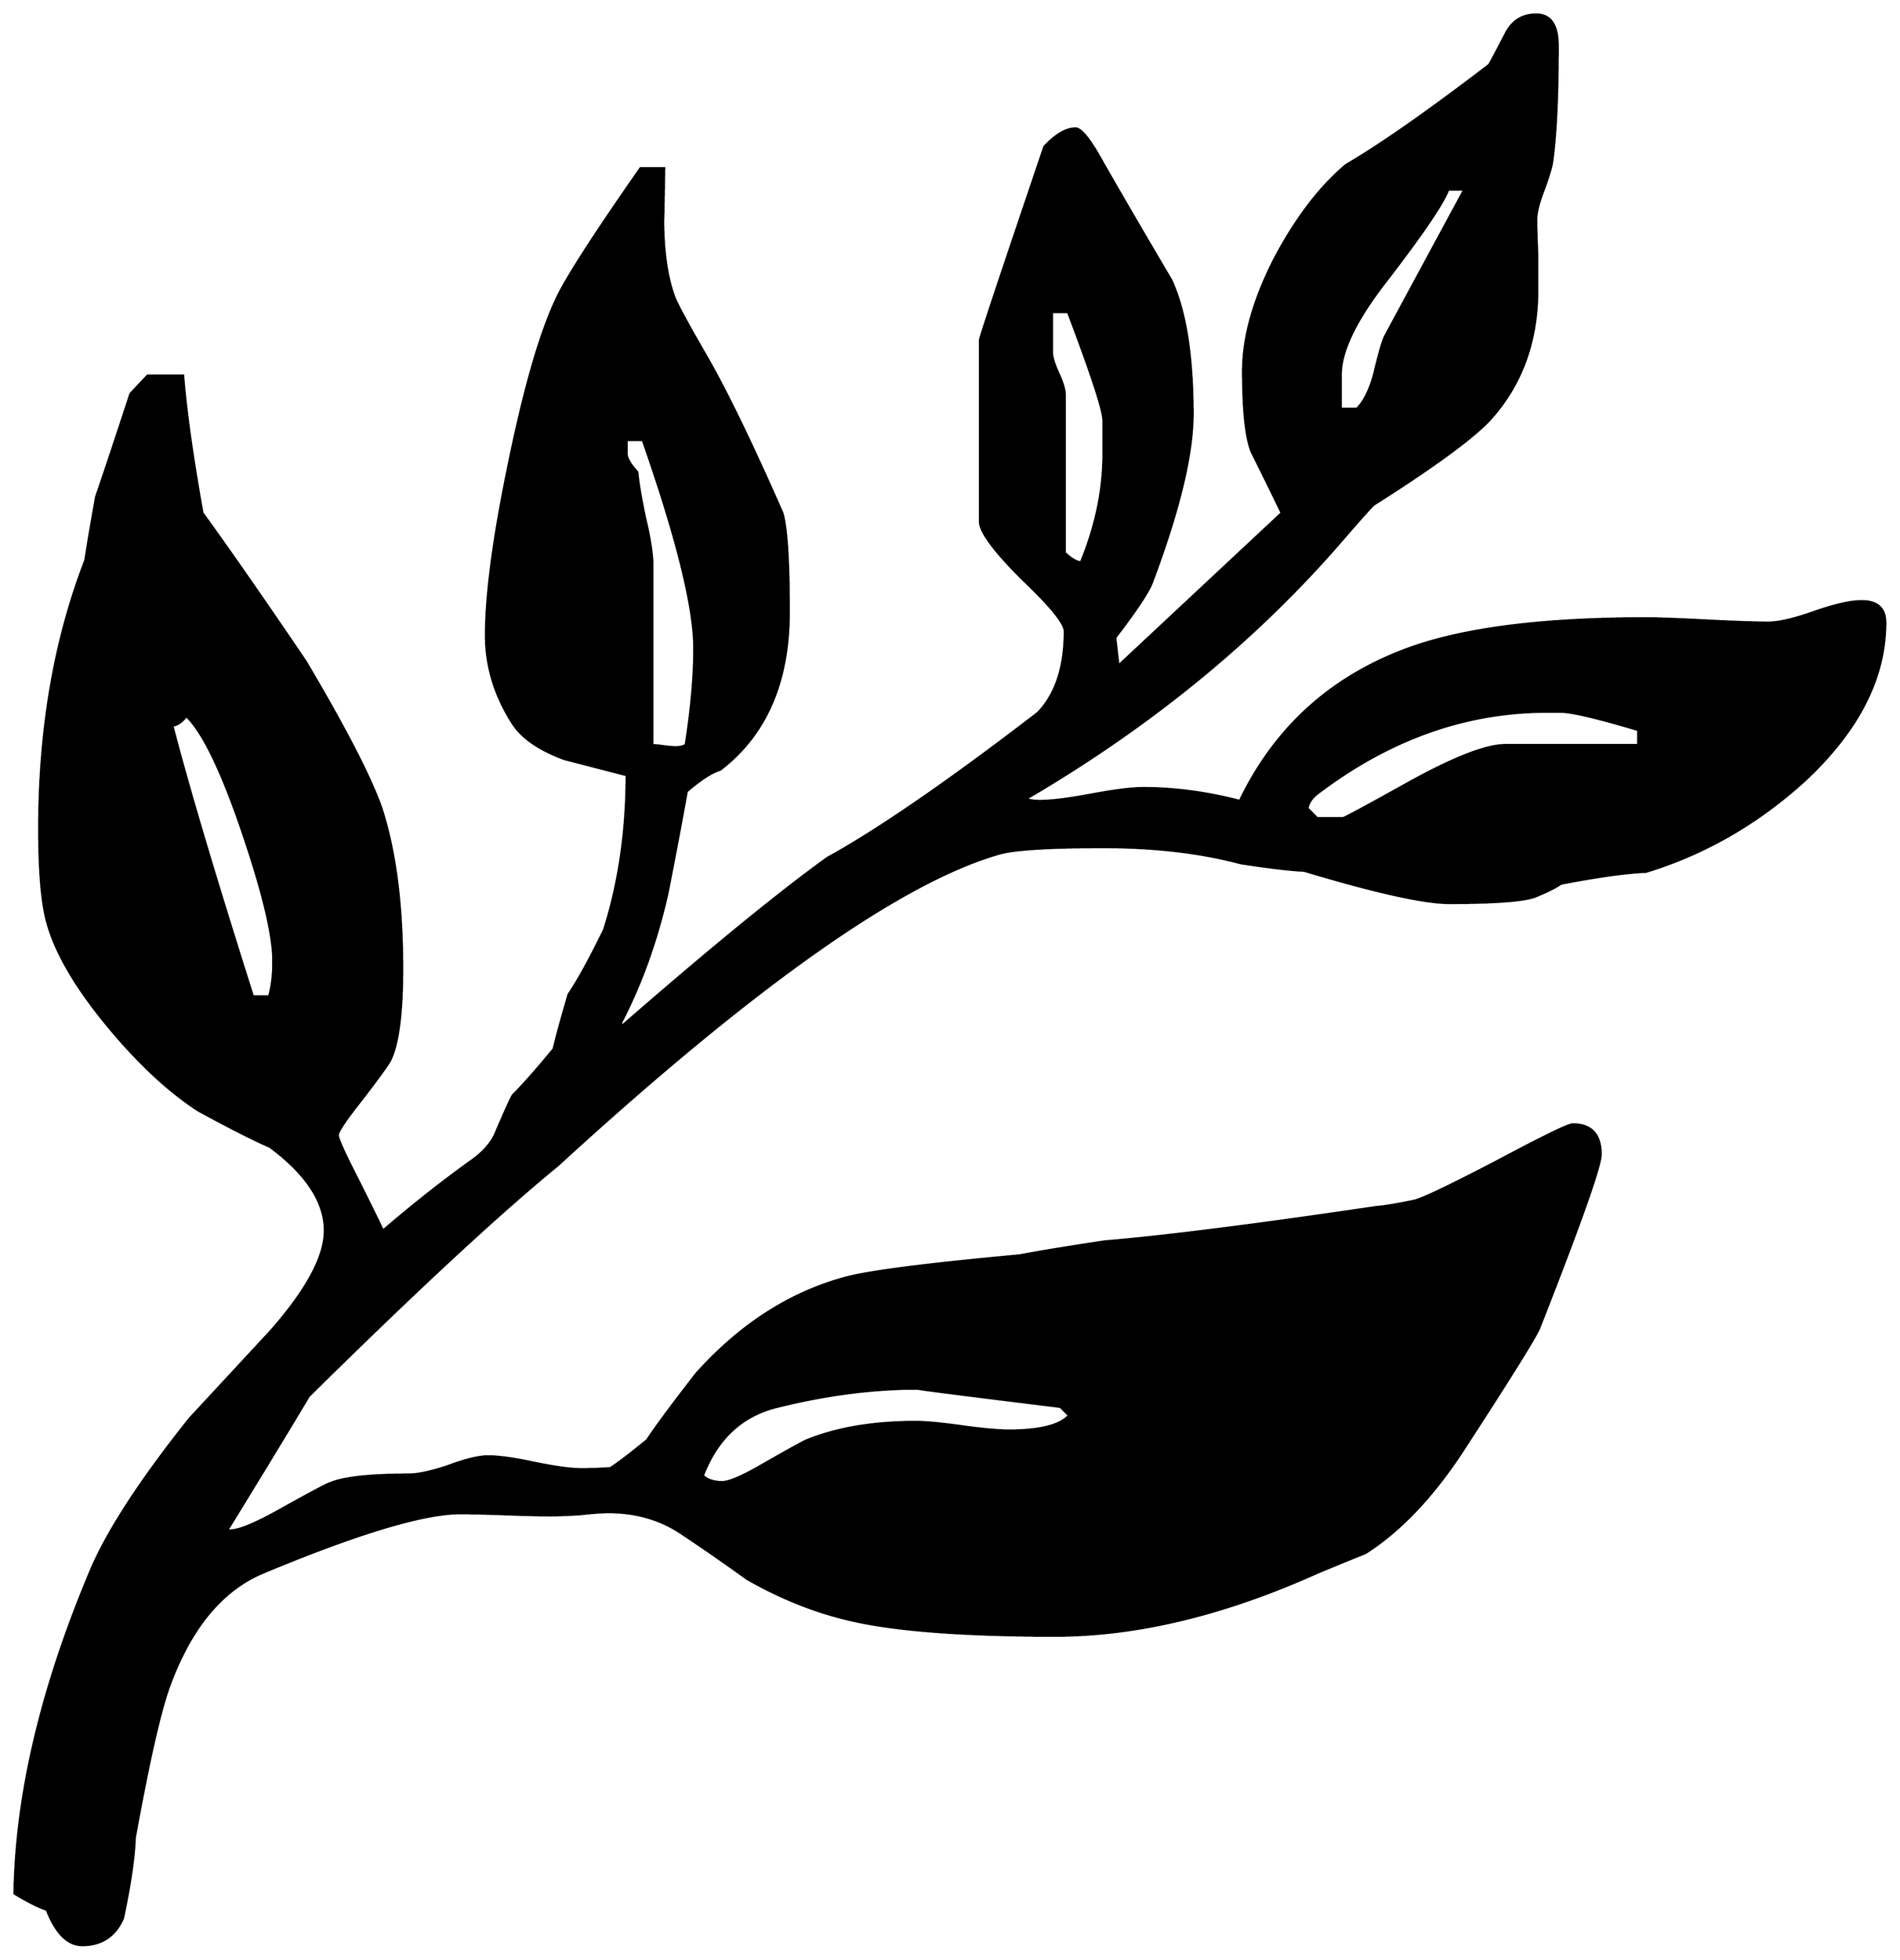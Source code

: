 


\begin{tikzpicture}[y=0.80pt, x=0.80pt, yscale=-1.0, xscale=1.0, inner sep=0pt, outer sep=0pt]
\begin{scope}[shift={(100.0,1719.0)},nonzero rule]
  \path[draw=.,fill=.,line width=1.600pt] (1824.0,-928.0) ..
    controls (1824.0,-876.667) and (1799.0,-827.667) ..
    (1749.0,-781.0) .. controls (1705.0,-741.0) and
    (1655.667,-712.667) .. (1601.0,-696.0) .. controls
    (1583.0,-695.333) and (1556.667,-691.667) .. (1522.0,-685.0) ..
    controls (1517.333,-681.667) and (1509.333,-677.667) ..
    (1498.0,-673.0) .. controls (1487.333,-669.0) and
    (1460.667,-667.0) .. (1418.0,-667.0) .. controls
    (1394.667,-667.0) and (1349.667,-677.0) .. (1283.0,-697.0) ..
    controls (1269.667,-697.667) and (1250.0,-700.0) ..
    (1224.0,-704.0) .. controls (1186.667,-714.0) and
    (1144.0,-719.0) .. (1096.0,-719.0) .. controls
    (1045.333,-719.0) and (1013.0,-717.0) .. (999.0,-713.0) ..
    controls (907.667,-687.0) and (770.667,-590.333) .. (588.0,-423.0)
    .. controls (533.333,-378.333) and (456.0,-306.667) ..
    (356.0,-208.0) .. controls (339.333,-180.0) and (314.0,-138.333)
    .. (280.0,-83.0) -- (283.0,-83.0) .. controls (291.0,-83.0)
    and (306.333,-89.333) .. (329.0,-102.0) .. controls
    (357.667,-118.0) and (373.333,-126.333) .. (376.0,-127.0) ..
    controls (388.667,-132.333) and (413.0,-135.0) .. (449.0,-135.0)
    .. controls (457.667,-135.0) and (470.0,-137.667) ..
    (486.0,-143.0) .. controls (502.0,-149.0) and (514.333,-152.0)
    .. (523.0,-152.0) .. controls (533.0,-152.0) and
    (547.333,-150.0) .. (566.0,-146.0) .. controls (585.333,-142.0)
    and (600.0,-140.0) .. (610.0,-140.0) .. controls
    (618.0,-140.0) and (627.0,-140.333) .. (637.0,-141.0) ..
    controls (645.0,-146.333) and (656.333,-155.0) .. (671.0,-167.0)
    .. controls (680.333,-181.0) and (695.667,-201.667) ..
    (717.0,-229.0) .. controls (757.667,-274.333) and (803.667,-304.0)
    .. (855.0,-318.0) .. controls (876.333,-324.0) and
    (930.667,-331.0) .. (1018.0,-339.0) .. controls
    (1035.333,-342.333) and (1061.667,-346.667) .. (1097.0,-352.0) ..
    controls (1153.0,-356.667) and (1237.333,-367.333) ..
    (1350.0,-384.0) .. controls (1358.0,-384.667) and
    (1370.0,-386.667) .. (1386.0,-390.0) .. controls
    (1395.333,-392.667) and (1421.667,-405.333) .. (1465.0,-428.0) ..
    controls (1506.333,-450.0) and (1529.0,-461.0) ..
    (1533.0,-461.0) .. controls (1550.333,-461.0) and
    (1559.0,-451.667) .. (1559.0,-433.0) .. controls
    (1559.0,-422.333) and (1540.0,-368.667) .. (1502.0,-272.0) ..
    controls (1499.333,-264.667) and (1476.333,-227.667) ..
    (1433.0,-161.0) .. controls (1404.333,-116.333) and
    (1373.333,-83.333) .. (1340.0,-62.0) .. controls (1330.0,-58.0)
    and (1315.333,-52.0) .. (1296.0,-44.0) .. controls
    (1208.667,-4.667) and (1127.0,15.0) .. (1051.0,15.0) .. controls
    (967.0,15.0) and (904.333,10.333) .. (863.0,1.0) .. controls
    (829.667,-6.333) and (796.667,-19.333) .. (764.0,-38.0) .. controls
    (744.667,-52.0) and (725.0,-65.667) .. (705.0,-79.0) .. controls
    (685.0,-93.0) and (661.667,-100.0) .. (635.0,-100.0) ..
    controls (629.0,-100.0) and (620.0,-99.333) .. (608.0,-98.0)
    .. controls (596.0,-97.333) and (587.0,-97.0) .. (581.0,-97.0)
    .. controls (571.667,-97.0) and (557.667,-97.333) .. (539.0,-98.0)
    .. controls (520.333,-98.667) and (506.333,-99.0) .. (497.0,-99.0)
    .. controls (463.0,-99.0) and (402.0,-80.667) .. (314.0,-44.0)
    .. controls (275.333,-28.0) and (246.0,7.333) .. (226.0,62.0) ..
    controls (217.333,86.0) and (206.667,133.0) .. (194.0,203.0) ..
    controls (193.333,221.667) and (189.667,246.667) .. (183.0,278.0) ..
    controls (175.667,294.667) and (163.0,303.0) .. (145.0,303.0) ..
    controls (131.667,303.0) and (120.667,292.0) .. (112.0,270.0) ..
    controls (105.333,268.0) and (95.333,263.0) .. (82.0,255.0) ..
    controls (83.333,163.0) and (107.333,62.0) .. (154.0,-48.0) ..
    controls (170.0,-84.667) and (200.333,-131.0) .. (245.0,-187.0)
    .. controls (270.333,-214.333) and (295.667,-241.667) ..
    (321.0,-269.0) .. controls (354.333,-307.0) and (371.0,-338.0)
    .. (371.0,-362.0) .. controls (371.0,-388.667) and
    (354.0,-414.667) .. (320.0,-440.0) .. controls (304.667,-446.667)
    and (282.333,-458.0) .. (253.0,-474.0) .. controls
    (224.333,-492.667) and (195.333,-520.0) .. (166.0,-556.0) ..
    controls (134.0,-595.333) and (115.333,-630.0) .. (110.0,-660.0)
    .. controls (106.667,-678.0) and (105.0,-703.333) ..
    (105.0,-736.0) .. controls (105.0,-828.667) and (119.333,-912.0)
    .. (148.0,-986.0) .. controls (150.0,-999.333) and
    (153.333,-1019.0) .. (158.0,-1045.0) .. controls
    (165.333,-1066.333) and (176.0,-1098.333) .. (190.0,-1141.0) --
    (206.0,-1158.0) -- (239.0,-1158.0) .. controls
    (241.667,-1124.667) and (247.667,-1082.0) .. (257.0,-1030.0) ..
    controls (281.667,-996.0) and (313.667,-950.0) .. (353.0,-892.0)
    .. controls (389.0,-831.333) and (412.333,-786.333) ..
    (423.0,-757.0) .. controls (436.333,-717.0) and (443.0,-666.667)
    .. (443.0,-606.0) .. controls (443.0,-564.667) and
    (439.333,-536.333) .. (432.0,-521.0) .. controls (430.0,-517.0)
    and (421.333,-505.0) .. (406.0,-485.0) .. controls
    (390.667,-465.667) and (383.0,-454.333) .. (383.0,-451.0) ..
    controls (383.0,-447.667) and (389.333,-433.667) .. (402.0,-409.0)
    .. controls (416.0,-381.0) and (423.667,-365.333) ..
    (425.0,-362.0) .. controls (453.0,-386.0) and (480.0,-407.333)
    .. (506.0,-426.0) .. controls (518.667,-434.667) and
    (527.0,-444.333) .. (531.0,-455.0) .. controls (539.0,-473.667)
    and (544.0,-484.667) .. (546.0,-488.0) .. controls
    (555.333,-497.333) and (568.0,-511.667) .. (584.0,-531.0) ..
    controls (586.667,-542.333) and (591.333,-559.333) .. (598.0,-582.0)
    .. controls (606.667,-594.667) and (617.667,-614.667) ..
    (631.0,-642.0) .. controls (645.0,-686.0) and (652.0,-734.0)
    .. (652.0,-786.0) .. controls (613.333,-796.0) and
    (594.0,-801.0) .. (594.0,-801.0) .. controls (570.667,-809.667)
    and (554.667,-820.667) .. (546.0,-834.0) .. controls
    (529.333,-860.0) and (521.0,-887.333) .. (521.0,-916.0) ..
    controls (521.0,-954.667) and (528.333,-1009.0) ..
    (543.0,-1079.0) .. controls (558.333,-1153.0) and
    (574.0,-1205.333) .. (590.0,-1236.0) .. controls
    (601.333,-1257.333) and (626.333,-1295.667) .. (665.0,-1351.0) --
    (687.0,-1351.0) .. controls (686.333,-1313.667) and
    (686.0,-1298.0) .. (686.0,-1304.0) .. controls
    (686.0,-1274.667) and (689.333,-1250.667) .. (696.0,-1232.0) ..
    controls (698.0,-1226.0) and (707.667,-1208.0) ..
    (725.0,-1178.0) .. controls (743.667,-1146.0) and
    (767.667,-1096.667) .. (797.0,-1030.0) .. controls
    (801.0,-1016.667) and (803.0,-986.0) .. (803.0,-938.0) ..
    controls (803.0,-872.667) and (781.667,-823.667) .. (739.0,-791.0)
    .. controls (731.667,-789.0) and (721.333,-782.333) ..
    (708.0,-771.0) .. controls (703.333,-745.0) and (697.333,-713.333)
    .. (690.0,-676.0) .. controls (680.0,-632.0) and
    (665.667,-592.0) .. (647.0,-556.0) -- (647.0,-552.0) ..
    controls (729.667,-624.0) and (793.667,-676.333) .. (839.0,-709.0)
    .. controls (886.333,-735.0) and (951.667,-780.0) ..
    (1035.0,-844.0) .. controls (1051.667,-861.333) and
    (1060.0,-886.667) .. (1060.0,-920.0) .. controls
    (1060.0,-927.333) and (1046.667,-943.667) .. (1020.0,-969.0) ..
    controls (994.0,-995.0) and (981.0,-1012.667) ..
    (981.0,-1022.0) -- (981.0,-1191.0) .. controls
    (981.0,-1193.0) and (1001.0,-1253.0) .. (1041.0,-1371.0) ..
    controls (1051.667,-1382.333) and (1061.333,-1388.0) ..
    (1070.0,-1388.0) .. controls (1075.333,-1388.0) and
    (1084.0,-1377.0) .. (1096.0,-1355.0) .. controls
    (1116.667,-1319.0) and (1137.667,-1283.0) .. (1159.0,-1247.0) ..
    controls (1172.333,-1218.333) and (1179.0,-1176.667) ..
    (1179.0,-1122.0) .. controls (1179.0,-1084.667) and
    (1166.333,-1032.333) .. (1141.0,-965.0) .. controls
    (1137.667,-956.333) and (1126.333,-939.333) .. (1107.0,-914.0) --
    (1110.0,-888.0) -- (1262.0,-1030.0) .. controls
    (1252.667,-1049.333) and (1243.333,-1068.333) .. (1234.0,-1087.0) ..
    controls (1228.667,-1100.333) and (1226.0,-1125.333) ..
    (1226.0,-1162.0) .. controls (1226.0,-1193.333) and
    (1235.667,-1228.0) .. (1255.0,-1266.0) .. controls
    (1275.0,-1304.0) and (1297.333,-1333.333) .. (1322.0,-1354.0) ..
    controls (1354.0,-1372.667) and (1398.333,-1403.667) ..
    (1455.0,-1447.0) .. controls (1455.667,-1447.667) and
    (1461.0,-1457.667) .. (1471.0,-1477.0) .. controls
    (1477.0,-1488.333) and (1486.333,-1494.0) .. (1499.0,-1494.0) ..
    controls (1512.333,-1494.0) and (1519.0,-1484.333) ..
    (1519.0,-1465.0) .. controls (1519.0,-1418.333) and
    (1517.333,-1382.667) .. (1514.0,-1358.0) .. controls
    (1513.333,-1352.667) and (1510.667,-1343.667) .. (1506.0,-1331.0) ..
    controls (1501.333,-1319.0) and (1499.0,-1309.667) ..
    (1499.0,-1303.0) .. controls (1499.0,-1295.667) and
    (1499.333,-1284.667) .. (1500.0,-1270.0) .. controls
    (1500.0,-1256.0) and (1500.0,-1245.333) .. (1500.0,-1238.0) ..
    controls (1500.0,-1189.333) and (1485.0,-1148.667) ..
    (1455.0,-1116.0) .. controls (1438.333,-1098.667) and
    (1402.667,-1072.667) .. (1348.0,-1038.0) .. controls
    (1346.667,-1037.333) and (1335.333,-1024.667) .. (1314.0,-1000.0) ..
    controls (1234.667,-909.333) and (1138.0,-830.667) ..
    (1024.0,-764.0) .. controls (1026.667,-762.667) and
    (1031.0,-762.0) .. (1037.0,-762.0) .. controls
    (1047.667,-762.0) and (1063.667,-764.0) .. (1085.0,-768.0) ..
    controls (1106.333,-772.0) and (1122.333,-774.0) ..
    (1133.0,-774.0) .. controls (1162.333,-774.0) and
    (1192.333,-770.0) .. (1223.0,-762.0) .. controls
    (1256.333,-831.333) and (1309.667,-879.0) .. (1383.0,-905.0) ..
    controls (1434.333,-923.0) and (1506.667,-932.0) ..
    (1600.0,-932.0) .. controls (1612.667,-932.0) and
    (1631.667,-931.333) .. (1657.0,-930.0) .. controls
    (1683.0,-928.667) and (1702.333,-928.0) .. (1715.0,-928.0) ..
    controls (1725.0,-928.0) and (1739.333,-931.333) ..
    (1758.0,-938.0) .. controls (1777.333,-944.667) and
    (1792.0,-948.0) .. (1802.0,-948.0) .. controls
    (1816.667,-948.0) and (1824.0,-941.333) .. (1824.0,-928.0) --
    cycle(1432.0,-1331.0) -- (1417.0,-1331.0) .. controls
    (1412.333,-1318.333) and (1393.333,-1290.333) .. (1360.0,-1247.0) ..
    controls (1331.333,-1210.333) and (1317.0,-1181.0) ..
    (1317.0,-1159.0) -- (1317.0,-1127.0) -- (1332.0,-1127.0) ..
    controls (1338.667,-1133.667) and (1344.0,-1144.333) ..
    (1348.0,-1159.0) .. controls (1352.667,-1178.333) and
    (1356.0,-1190.0) .. (1358.0,-1194.0) .. controls
    (1358.667,-1195.333) and (1383.333,-1241.0) .. (1432.0,-1331.0) --
    cycle(1594.0,-814.0) -- (1594.0,-828.0) .. controls
    (1556.0,-839.333) and (1532.0,-845.0) .. (1522.0,-845.0) --
    (1503.0,-845.0) .. controls (1429.0,-843.667) and
    (1359.333,-818.0) .. (1294.0,-768.0) .. controls
    (1289.333,-764.0) and (1286.667,-759.667) .. (1286.0,-755.0) --
    (1295.0,-746.0) -- (1319.0,-746.0) .. controls
    (1320.333,-746.0) and (1341.333,-757.333) .. (1382.0,-780.0) ..
    controls (1423.333,-802.667) and (1452.667,-814.0) ..
    (1470.0,-814.0) -- (1594.0,-814.0) -- cycle(1096.0,-1085.0)
    -- (1096.0,-1116.0) .. controls (1096.0,-1125.333) and
    (1085.0,-1159.0) .. (1063.0,-1217.0) -- (1048.0,-1217.0) --
    (1048.0,-1180.0) .. controls (1048.0,-1175.333) and
    (1050.0,-1168.667) .. (1054.0,-1160.0) .. controls
    (1058.0,-1151.333) and (1060.0,-1144.667) .. (1060.0,-1140.0) --
    (1060.0,-993.0) .. controls (1065.333,-987.667) and
    (1070.333,-984.667) .. (1075.0,-984.0) .. controls
    (1089.0,-1018.0) and (1096.0,-1051.667) .. (1096.0,-1085.0) --
    cycle(715.0,-904.0) .. controls (715.0,-942.0) and
    (699.0,-1006.667) .. (667.0,-1098.0) -- (652.0,-1098.0) --
    (652.0,-1085.0) .. controls (652.0,-1081.0) and
    (655.333,-1075.333) .. (662.0,-1068.0) .. controls
    (662.667,-1059.333) and (665.0,-1045.333) .. (669.0,-1026.0) ..
    controls (673.667,-1006.667) and (676.0,-991.667) ..
    (676.0,-981.0) -- (676.0,-814.0) .. controls (678.0,-814.0)
    and (681.333,-813.667) .. (686.0,-813.0) .. controls
    (691.333,-812.333) and (695.333,-812.0) .. (698.0,-812.0) ..
    controls (701.333,-812.0) and (704.333,-812.667) .. (707.0,-814.0)
    .. controls (712.333,-848.0) and (715.0,-878.0) ..
    (715.0,-904.0) -- cycle(1064.0,-190.0) -- (1056.0,-198.0) ..
    controls (964.0,-209.333) and (919.667,-215.0) .. (923.0,-215.0)
    .. controls (881.0,-215.0) and (837.333,-209.333) ..
    (792.0,-198.0) .. controls (759.333,-190.0) and (736.333,-168.667)
    .. (723.0,-134.0) .. controls (727.0,-130.0) and
    (733.0,-128.0) .. (741.0,-128.0) .. controls (747.667,-128.0)
    and (760.667,-133.667) .. (780.0,-145.0) .. controls
    (803.333,-158.333) and (816.667,-165.667) .. (820.0,-167.0) ..
    controls (848.0,-178.333) and (881.667,-184.0) .. (921.0,-184.0)
    .. controls (931.0,-184.0) and (945.333,-182.667) ..
    (964.0,-180.0) .. controls (983.333,-177.333) and (998.0,-176.0)
    .. (1008.0,-176.0) .. controls (1036.667,-176.0) and
    (1055.333,-180.667) .. (1064.0,-190.0) -- cycle(323.0,-613.0) ..
    controls (323.0,-637.0) and (313.333,-677.333) .. (294.0,-734.0)
    .. controls (274.667,-790.667) and (257.333,-826.333) ..
    (242.0,-841.0) .. controls (238.0,-835.667) and (233.667,-832.667)
    .. (229.0,-832.0) .. controls (243.667,-775.333) and
    (268.667,-691.333) .. (304.0,-580.0) -- (319.0,-580.0) ..
    controls (321.667,-588.667) and (323.0,-599.667) .. (323.0,-613.0)
    -- cycle;
\end{scope}

\end{tikzpicture}

